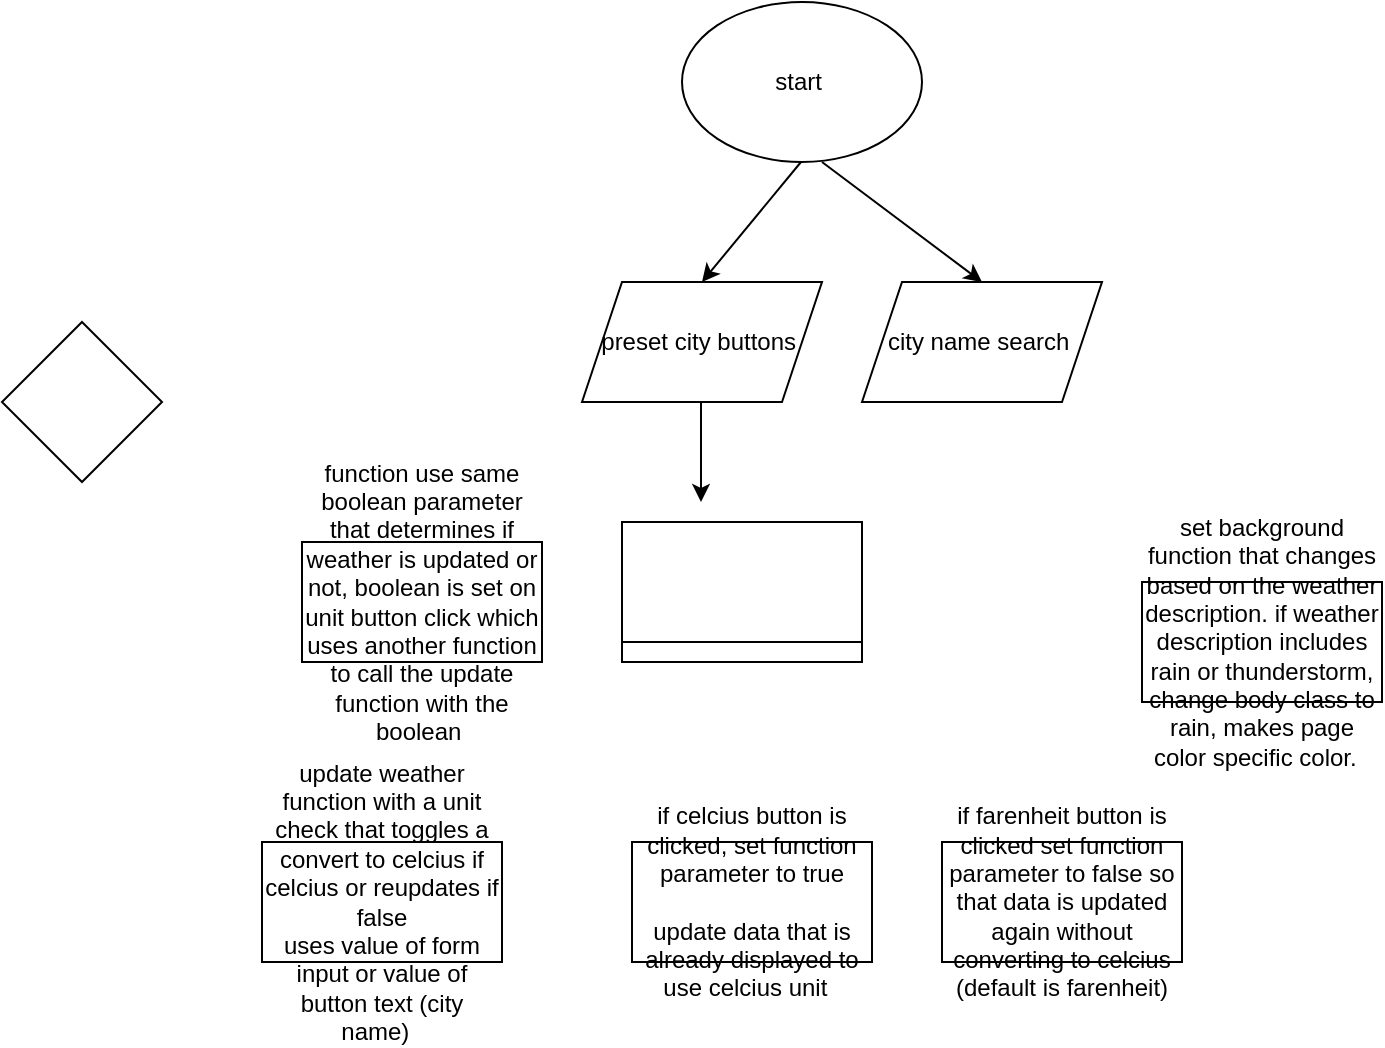 <mxfile version="20.8.23" type="github">
  <diagram name="Page-1" id="rm436fjJvkIHgSCDLYgx">
    <mxGraphModel dx="1434" dy="796" grid="1" gridSize="10" guides="1" tooltips="1" connect="1" arrows="1" fold="1" page="1" pageScale="1" pageWidth="850" pageHeight="1100" math="0" shadow="0">
      <root>
        <mxCell id="0" />
        <mxCell id="1" parent="0" />
        <mxCell id="lS1mMJbGLy1I7BsfVSSj-1" value="start&amp;nbsp;" style="ellipse;whiteSpace=wrap;html=1;" vertex="1" parent="1">
          <mxGeometry x="390" y="70" width="120" height="80" as="geometry" />
        </mxCell>
        <mxCell id="lS1mMJbGLy1I7BsfVSSj-3" value="preset city buttons&amp;nbsp;" style="shape=parallelogram;perimeter=parallelogramPerimeter;whiteSpace=wrap;html=1;fixedSize=1;" vertex="1" parent="1">
          <mxGeometry x="340" y="210" width="120" height="60" as="geometry" />
        </mxCell>
        <mxCell id="lS1mMJbGLy1I7BsfVSSj-4" value="" style="rhombus;whiteSpace=wrap;html=1;" vertex="1" parent="1">
          <mxGeometry x="50" y="230" width="80" height="80" as="geometry" />
        </mxCell>
        <mxCell id="lS1mMJbGLy1I7BsfVSSj-5" value="" style="endArrow=classic;html=1;rounded=0;entryX=0.5;entryY=0;entryDx=0;entryDy=0;" edge="1" parent="1" target="lS1mMJbGLy1I7BsfVSSj-3">
          <mxGeometry width="50" height="50" relative="1" as="geometry">
            <mxPoint x="449.5" y="150" as="sourcePoint" />
            <mxPoint x="449.5" y="210" as="targetPoint" />
          </mxGeometry>
        </mxCell>
        <mxCell id="lS1mMJbGLy1I7BsfVSSj-7" value="city name search&amp;nbsp;" style="shape=parallelogram;perimeter=parallelogramPerimeter;whiteSpace=wrap;html=1;fixedSize=1;" vertex="1" parent="1">
          <mxGeometry x="480" y="210" width="120" height="60" as="geometry" />
        </mxCell>
        <mxCell id="lS1mMJbGLy1I7BsfVSSj-8" value="" style="endArrow=classic;html=1;rounded=0;entryX=0.5;entryY=0;entryDx=0;entryDy=0;entryPerimeter=0;" edge="1" parent="1" target="lS1mMJbGLy1I7BsfVSSj-7">
          <mxGeometry width="50" height="50" relative="1" as="geometry">
            <mxPoint x="460" y="150" as="sourcePoint" />
            <mxPoint x="460" y="200" as="targetPoint" />
          </mxGeometry>
        </mxCell>
        <mxCell id="lS1mMJbGLy1I7BsfVSSj-9" value="update weather function with a unit check that toggles a convert to celcius if celcius or reupdates if false&lt;br&gt;uses value of form input or value of button text (city name)&amp;nbsp;&amp;nbsp;" style="rounded=0;whiteSpace=wrap;html=1;" vertex="1" parent="1">
          <mxGeometry x="180" y="490" width="120" height="60" as="geometry" />
        </mxCell>
        <mxCell id="lS1mMJbGLy1I7BsfVSSj-11" value="" style="endArrow=classic;html=1;rounded=0;" edge="1" parent="1">
          <mxGeometry width="50" height="50" relative="1" as="geometry">
            <mxPoint x="399.5" y="270" as="sourcePoint" />
            <mxPoint x="399.5" y="320" as="targetPoint" />
          </mxGeometry>
        </mxCell>
        <mxCell id="lS1mMJbGLy1I7BsfVSSj-12" value="display New York weather on page load&amp;nbsp;" style="rounded=0;whiteSpace=wrap;html=1;" vertex="1" parent="1">
          <mxGeometry x="360" y="340" width="120" height="60" as="geometry" />
        </mxCell>
        <mxCell id="lS1mMJbGLy1I7BsfVSSj-13" value="" style="rounded=0;whiteSpace=wrap;html=1;" vertex="1" parent="1">
          <mxGeometry x="360" y="330" width="120" height="60" as="geometry" />
        </mxCell>
        <mxCell id="lS1mMJbGLy1I7BsfVSSj-14" value="function use same boolean parameter that determines if weather is updated or not, boolean is set on unit button click which uses another function to call the update function with the boolean&amp;nbsp;" style="rounded=0;whiteSpace=wrap;html=1;" vertex="1" parent="1">
          <mxGeometry x="200" y="340" width="120" height="60" as="geometry" />
        </mxCell>
        <mxCell id="lS1mMJbGLy1I7BsfVSSj-15" value="if celcius button is clicked, set function parameter to true &lt;br&gt;&lt;br&gt;update data that is already displayed to use celcius unit&amp;nbsp;&amp;nbsp;" style="rounded=0;whiteSpace=wrap;html=1;" vertex="1" parent="1">
          <mxGeometry x="365" y="490" width="120" height="60" as="geometry" />
        </mxCell>
        <mxCell id="lS1mMJbGLy1I7BsfVSSj-16" value="if farenheit button is clicked set function parameter to false so that data is updated again without converting to celcius (default is farenheit)" style="rounded=0;whiteSpace=wrap;html=1;" vertex="1" parent="1">
          <mxGeometry x="520" y="490" width="120" height="60" as="geometry" />
        </mxCell>
        <mxCell id="lS1mMJbGLy1I7BsfVSSj-17" value="set background function that changes based on the weather description. if weather description includes rain or thunderstorm, change body class to rain, makes page color specific color.&amp;nbsp;&amp;nbsp;" style="rounded=0;whiteSpace=wrap;html=1;" vertex="1" parent="1">
          <mxGeometry x="620" y="360" width="120" height="60" as="geometry" />
        </mxCell>
      </root>
    </mxGraphModel>
  </diagram>
</mxfile>
